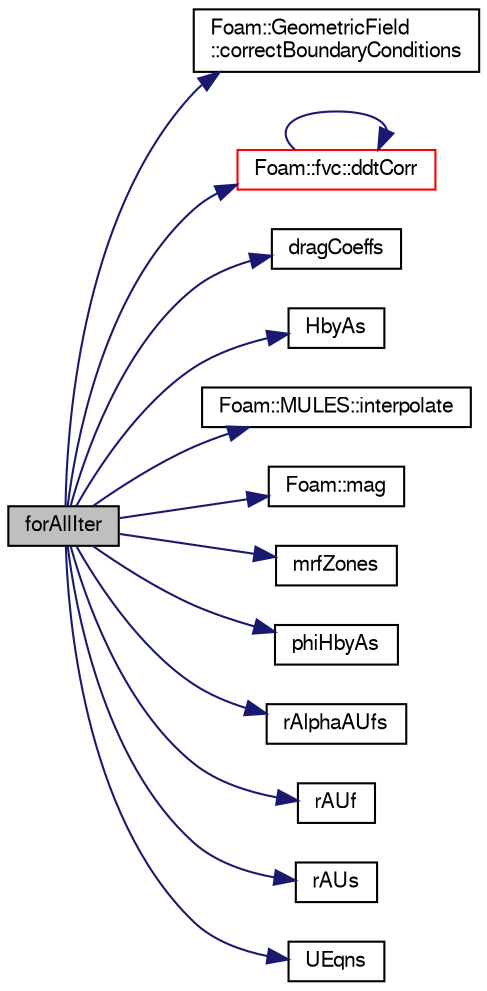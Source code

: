 digraph "forAllIter"
{
  bgcolor="transparent";
  edge [fontname="FreeSans",fontsize="10",labelfontname="FreeSans",labelfontsize="10"];
  node [fontname="FreeSans",fontsize="10",shape=record];
  rankdir="LR";
  Node19 [label="forAllIter",height=0.2,width=0.4,color="black", fillcolor="grey75", style="filled", fontcolor="black"];
  Node19 -> Node20 [color="midnightblue",fontsize="10",style="solid",fontname="FreeSans"];
  Node20 [label="Foam::GeometricField\l::correctBoundaryConditions",height=0.2,width=0.4,color="black",URL="$a22434.html#acaf6878ef900e593c4b20812f1b567d6",tooltip="Correct boundary field. "];
  Node19 -> Node21 [color="midnightblue",fontsize="10",style="solid",fontname="FreeSans"];
  Node21 [label="Foam::fvc::ddtCorr",height=0.2,width=0.4,color="red",URL="$a21134.html#a62752eff998bc6e471deab75616e34d5"];
  Node21 -> Node21 [color="midnightblue",fontsize="10",style="solid",fontname="FreeSans"];
  Node19 -> Node72 [color="midnightblue",fontsize="10",style="solid",fontname="FreeSans"];
  Node72 [label="dragCoeffs",height=0.2,width=0.4,color="black",URL="$a38756.html#acea4d4584db2edf80be4c4f77e2b355a"];
  Node19 -> Node73 [color="midnightblue",fontsize="10",style="solid",fontname="FreeSans"];
  Node73 [label="HbyAs",height=0.2,width=0.4,color="black",URL="$a38159.html#ac765066458407d55137e43ec28b04eac"];
  Node19 -> Node74 [color="midnightblue",fontsize="10",style="solid",fontname="FreeSans"];
  Node74 [label="Foam::MULES::interpolate",height=0.2,width=0.4,color="black",URL="$a21136.html#a4d62f21551985d814104861e7c1d9b4f"];
  Node19 -> Node75 [color="midnightblue",fontsize="10",style="solid",fontname="FreeSans"];
  Node75 [label="Foam::mag",height=0.2,width=0.4,color="black",URL="$a21124.html#a929da2a3fdcf3dacbbe0487d3a330dae"];
  Node19 -> Node76 [color="midnightblue",fontsize="10",style="solid",fontname="FreeSans"];
  Node76 [label="mrfZones",height=0.2,width=0.4,color="black",URL="$a38471.html#a2c8976fc66985fa66b0fa33283386fb5"];
  Node19 -> Node77 [color="midnightblue",fontsize="10",style="solid",fontname="FreeSans"];
  Node77 [label="phiHbyAs",height=0.2,width=0.4,color="black",URL="$a38159.html#ab346616b31dd9188432f3145d7d7ae2e"];
  Node19 -> Node78 [color="midnightblue",fontsize="10",style="solid",fontname="FreeSans"];
  Node78 [label="rAlphaAUfs",height=0.2,width=0.4,color="black",URL="$a38159.html#af40c0b71e1dd13ffada11e2458a774eb"];
  Node19 -> Node79 [color="midnightblue",fontsize="10",style="solid",fontname="FreeSans"];
  Node79 [label="rAUf",height=0.2,width=0.4,color="black",URL="$a38072.html#ae693ae4c2085edc7ebb2aac47e046b2d"];
  Node19 -> Node80 [color="midnightblue",fontsize="10",style="solid",fontname="FreeSans"];
  Node80 [label="rAUs",height=0.2,width=0.4,color="black",URL="$a38159.html#a11ab108f012fc0ee93ff106f734e93a0"];
  Node19 -> Node81 [color="midnightblue",fontsize="10",style="solid",fontname="FreeSans"];
  Node81 [label="UEqns",height=0.2,width=0.4,color="black",URL="$a38756.html#a897d1fff9d8e6f24d2b642debb9341a2"];
}
